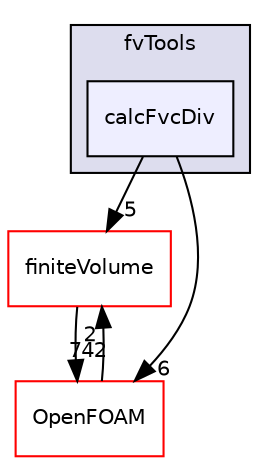 digraph "src/postProcessing/functionObjects/fvTools/calcFvcDiv" {
  bgcolor=transparent;
  compound=true
  node [ fontsize="10", fontname="Helvetica"];
  edge [ labelfontsize="10", labelfontname="Helvetica"];
  subgraph clusterdir_968d740a125fac5a9438cf439486387f {
    graph [ bgcolor="#ddddee", pencolor="black", label="fvTools" fontname="Helvetica", fontsize="10", URL="dir_968d740a125fac5a9438cf439486387f.html"]
  dir_e24ccc8a8eb34dca40168be41550388d [shape=box, label="calcFvcDiv", style="filled", fillcolor="#eeeeff", pencolor="black", URL="dir_e24ccc8a8eb34dca40168be41550388d.html"];
  }
  dir_9bd15774b555cf7259a6fa18f99fe99b [shape=box label="finiteVolume" color="red" URL="dir_9bd15774b555cf7259a6fa18f99fe99b.html"];
  dir_c5473ff19b20e6ec4dfe5c310b3778a8 [shape=box label="OpenFOAM" color="red" URL="dir_c5473ff19b20e6ec4dfe5c310b3778a8.html"];
  dir_9bd15774b555cf7259a6fa18f99fe99b->dir_c5473ff19b20e6ec4dfe5c310b3778a8 [headlabel="742", labeldistance=1.5 headhref="dir_000894_001892.html"];
  dir_e24ccc8a8eb34dca40168be41550388d->dir_9bd15774b555cf7259a6fa18f99fe99b [headlabel="5", labeldistance=1.5 headhref="dir_002480_000894.html"];
  dir_e24ccc8a8eb34dca40168be41550388d->dir_c5473ff19b20e6ec4dfe5c310b3778a8 [headlabel="6", labeldistance=1.5 headhref="dir_002480_001892.html"];
  dir_c5473ff19b20e6ec4dfe5c310b3778a8->dir_9bd15774b555cf7259a6fa18f99fe99b [headlabel="2", labeldistance=1.5 headhref="dir_001892_000894.html"];
}
